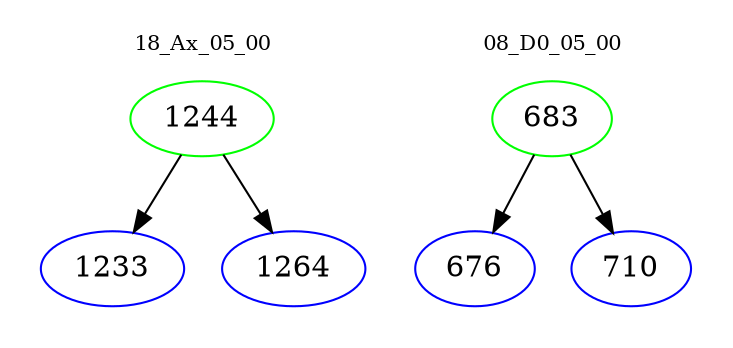 digraph{
subgraph cluster_0 {
color = white
label = "18_Ax_05_00";
fontsize=10;
T0_1244 [label="1244", color="green"]
T0_1244 -> T0_1233 [color="black"]
T0_1233 [label="1233", color="blue"]
T0_1244 -> T0_1264 [color="black"]
T0_1264 [label="1264", color="blue"]
}
subgraph cluster_1 {
color = white
label = "08_D0_05_00";
fontsize=10;
T1_683 [label="683", color="green"]
T1_683 -> T1_676 [color="black"]
T1_676 [label="676", color="blue"]
T1_683 -> T1_710 [color="black"]
T1_710 [label="710", color="blue"]
}
}
